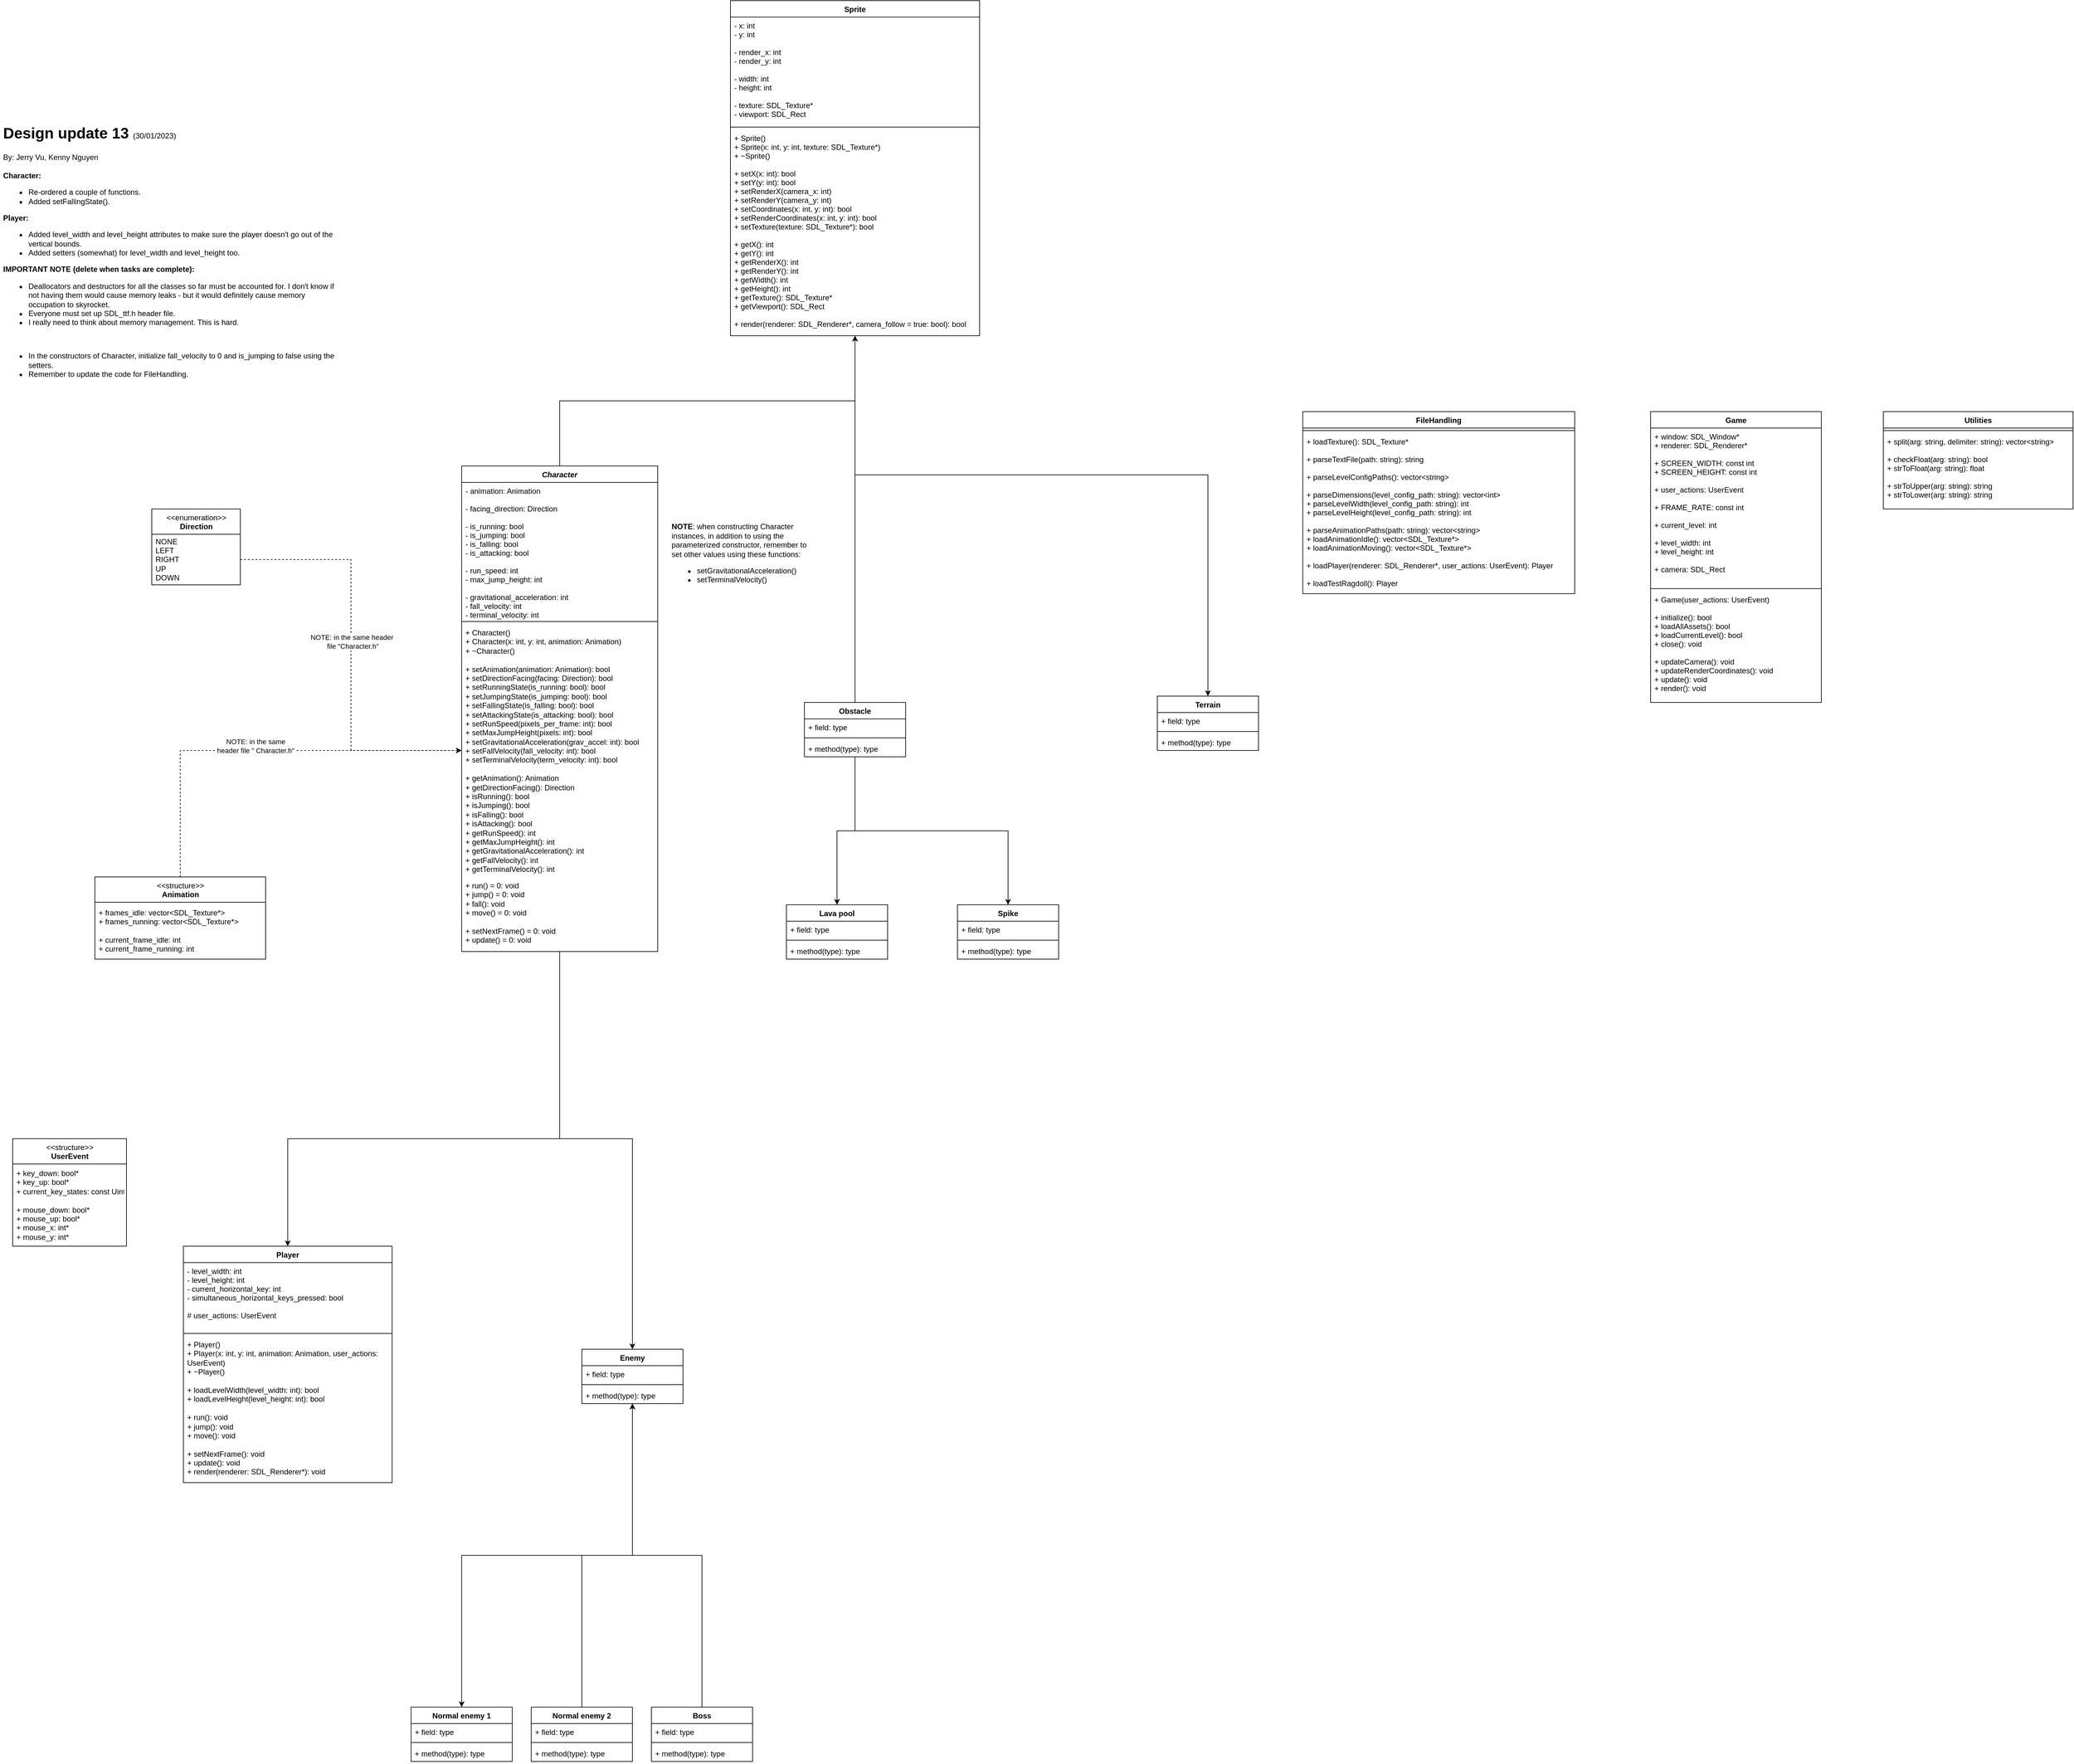 <mxfile version="20.8.11" type="device"><diagram id="c8oBW-qjvavsfD2tW6SP" name="Page-1"><mxGraphModel dx="2214" dy="1815" grid="1" gridSize="10" guides="1" tooltips="1" connect="1" arrows="1" fold="1" page="1" pageScale="1" pageWidth="827" pageHeight="1169" math="0" shadow="0"><root><mxCell id="0"/><mxCell id="1" parent="0"/><mxCell id="VmwZhY8e53boBmnFLK-E-12" style="edgeStyle=orthogonalEdgeStyle;rounded=0;orthogonalLoop=1;jettySize=auto;html=1;exitX=0.5;exitY=0;exitDx=0;exitDy=0;entryX=0.5;entryY=1;entryDx=0;entryDy=0;" parent="1" source="VmwZhY8e53boBmnFLK-E-6" target="VmwZhY8e53boBmnFLK-E-1" edge="1"><mxGeometry relative="1" as="geometry"/></mxCell><mxCell id="VmwZhY8e53boBmnFLK-E-29" style="edgeStyle=orthogonalEdgeStyle;rounded=0;orthogonalLoop=1;jettySize=auto;html=1;exitX=0.5;exitY=0;exitDx=0;exitDy=0;entryX=0.5;entryY=1;entryDx=0;entryDy=0;" parent="1" source="VmwZhY8e53boBmnFLK-E-24" target="VmwZhY8e53boBmnFLK-E-1" edge="1"><mxGeometry relative="1" as="geometry"/></mxCell><mxCell id="VmwZhY8e53boBmnFLK-E-44" style="edgeStyle=orthogonalEdgeStyle;rounded=0;orthogonalLoop=1;jettySize=auto;html=1;exitX=0.5;exitY=1;exitDx=0;exitDy=0;entryX=0.5;entryY=0;entryDx=0;entryDy=0;" parent="1" source="VmwZhY8e53boBmnFLK-E-1" target="VmwZhY8e53boBmnFLK-E-40" edge="1"><mxGeometry relative="1" as="geometry"><Array as="points"><mxPoint x="442" y="220"/><mxPoint x="1000" y="220"/></Array></mxGeometry></mxCell><mxCell id="VmwZhY8e53boBmnFLK-E-1" value="Sprite" style="swimlane;fontStyle=1;align=center;verticalAlign=top;childLayout=stackLayout;horizontal=1;startSize=26;horizontalStack=0;resizeParent=1;resizeParentMax=0;resizeLast=0;collapsible=1;marginBottom=0;" parent="1" vertex="1"><mxGeometry x="245" y="-530" width="394" height="530" as="geometry"/></mxCell><mxCell id="VmwZhY8e53boBmnFLK-E-2" value="- x: int&#10;- y: int&#10;&#10;- render_x: int&#10;- render_y: int&#10;&#10;- width: int&#10;- height: int&#10;&#10;- texture: SDL_Texture*&#10;- viewport: SDL_Rect&#10;" style="text;strokeColor=none;fillColor=none;align=left;verticalAlign=top;spacingLeft=4;spacingRight=4;overflow=hidden;rotatable=0;points=[[0,0.5],[1,0.5]];portConstraint=eastwest;" parent="VmwZhY8e53boBmnFLK-E-1" vertex="1"><mxGeometry y="26" width="394" height="170" as="geometry"/></mxCell><mxCell id="VmwZhY8e53boBmnFLK-E-3" value="" style="line;strokeWidth=1;fillColor=none;align=left;verticalAlign=middle;spacingTop=-1;spacingLeft=3;spacingRight=3;rotatable=0;labelPosition=right;points=[];portConstraint=eastwest;strokeColor=inherit;" parent="VmwZhY8e53boBmnFLK-E-1" vertex="1"><mxGeometry y="196" width="394" height="8" as="geometry"/></mxCell><mxCell id="VmwZhY8e53boBmnFLK-E-4" value="+ Sprite()&#10;+ Sprite(x: int, y: int, texture: SDL_Texture*)&#10;+ ~Sprite()&#10;&#10;+ setX(x: int): bool&#10;+ setY(y: int): bool&#10;+ setRenderX(camera_x: int)&#10;+ setRenderY(camera_y: int)&#10;+ setCoordinates(x: int, y: int): bool&#10;+ setRenderCoordinates(x: int, y: int): bool&#10;+ setTexture(texture: SDL_Texture*): bool&#10;&#10;+ getX(): int&#10;+ getY(): int&#10;+ getRenderX(): int&#10;+ getRenderY(): int&#10;+ getWidth(): int&#10;+ getHeight(): int&#10;+ getTexture(): SDL_Texture*&#10;+ getViewport(): SDL_Rect&#10;&#10;+ render(renderer: SDL_Renderer*, camera_follow = true: bool): bool" style="text;strokeColor=none;fillColor=none;align=left;verticalAlign=top;spacingLeft=4;spacingRight=4;overflow=hidden;rotatable=0;points=[[0,0.5],[1,0.5]];portConstraint=eastwest;" parent="VmwZhY8e53boBmnFLK-E-1" vertex="1"><mxGeometry y="204" width="394" height="326" as="geometry"/></mxCell><mxCell id="4V4R_JJYXWXnv9Hz5UKI-4" style="edgeStyle=orthogonalEdgeStyle;rounded=0;orthogonalLoop=1;jettySize=auto;html=1;entryX=0.5;entryY=0;entryDx=0;entryDy=0;" parent="1" source="VmwZhY8e53boBmnFLK-E-6" target="VmwZhY8e53boBmnFLK-E-14" edge="1"><mxGeometry relative="1" as="geometry"><mxPoint x="-240" y="1280" as="targetPoint"/><Array as="points"><mxPoint x="-25" y="1270"/><mxPoint x="-455" y="1270"/></Array></mxGeometry></mxCell><mxCell id="VmwZhY8e53boBmnFLK-E-6" value="Character" style="swimlane;fontStyle=3;align=center;verticalAlign=top;childLayout=stackLayout;horizontal=1;startSize=26;horizontalStack=0;resizeParent=1;resizeParentMax=0;resizeLast=0;collapsible=1;marginBottom=0;" parent="1" vertex="1"><mxGeometry x="-180" y="206" width="310" height="768" as="geometry"/></mxCell><mxCell id="VmwZhY8e53boBmnFLK-E-7" value="- animation: Animation&#10;&#10;- facing_direction: Direction&#10;&#10;- is_running: bool&#10;- is_jumping: bool&#10;- is_falling: bool&#10;- is_attacking: bool&#10;&#10;- run_speed: int&#10;- max_jump_height: int&#10;&#10;- gravitational_acceleration: int&#10;- fall_velocity: int&#10;- terminal_velocity: int" style="text;strokeColor=none;fillColor=none;align=left;verticalAlign=top;spacingLeft=4;spacingRight=4;overflow=hidden;rotatable=0;points=[[0,0.5],[1,0.5]];portConstraint=eastwest;" parent="VmwZhY8e53boBmnFLK-E-6" vertex="1"><mxGeometry y="26" width="310" height="216" as="geometry"/></mxCell><mxCell id="VmwZhY8e53boBmnFLK-E-8" value="" style="line;strokeWidth=1;fillColor=none;align=left;verticalAlign=middle;spacingTop=-1;spacingLeft=3;spacingRight=3;rotatable=0;labelPosition=right;points=[];portConstraint=eastwest;strokeColor=inherit;" parent="VmwZhY8e53boBmnFLK-E-6" vertex="1"><mxGeometry y="242" width="310" height="8" as="geometry"/></mxCell><mxCell id="vElbNnLoproLuncp5G4Q-2" value="+ Character()&#10;+ Character(x: int, y: int, animation: Animation)&#10;+ ~Character()&#10;&#10;+ setAnimation(animation: Animation): bool&#10;+ setDirectionFacing(facing: Direction): bool&#10;+ setRunningState(is_running: bool): bool&#10;+ setJumpingState(is_jumping: bool): bool&#10;+ setFallingState(is_falling: bool): bool&#10;+ setAttackingState(is_attacking: bool): bool&#10;+ setRunSpeed(pixels_per_frame: int): bool&#10;+ setMaxJumpHeight(pixels: int): bool&#10;+ setGravitationalAcceleration(grav_accel: int): bool&#10;+ setFallVelocity(fall_velocity: int): bool&#10;+ setTerminalVelocity(term_velocity: int): bool&#10;&#10;+ getAnimation(): Animation&#10;+ getDirectionFacing(): Direction&#10;+ isRunning(): bool&#10;+ isJumping(): bool&#10;+ isFalling(): bool&#10;+ isAttacking(): bool&#10;+ getRunSpeed(): int&#10;+ getMaxJumpHeight(): int&#10;+ getGravitationalAcceleration(): int&#10;+ getFallVelocity(): int&#10;+ getTerminalVelocity(): int" style="text;strokeColor=none;fillColor=none;align=left;verticalAlign=top;spacingLeft=4;spacingRight=4;overflow=hidden;rotatable=0;points=[[0,0.5],[1,0.5]];portConstraint=eastwest;whiteSpace=wrap;fontStyle=0" parent="VmwZhY8e53boBmnFLK-E-6" vertex="1"><mxGeometry y="250" width="310" height="400" as="geometry"/></mxCell><mxCell id="VmwZhY8e53boBmnFLK-E-9" value="+ run() = 0: void&#10;+ jump() = 0: void&#10;+ fall(): void&#10;+ move() = 0: void&#10;&#10;+ setNextFrame() = 0: void&#10;+ update() = 0: void" style="text;strokeColor=none;fillColor=none;align=left;verticalAlign=top;spacingLeft=4;spacingRight=4;overflow=hidden;rotatable=0;points=[[0,0.5],[1,0.5]];portConstraint=eastwest;whiteSpace=wrap;fontStyle=0" parent="VmwZhY8e53boBmnFLK-E-6" vertex="1"><mxGeometry y="650" width="310" height="118" as="geometry"/></mxCell><mxCell id="4V4R_JJYXWXnv9Hz5UKI-3" style="edgeStyle=orthogonalEdgeStyle;rounded=0;orthogonalLoop=1;jettySize=auto;html=1;entryX=0.5;entryY=0;entryDx=0;entryDy=0;" parent="1" source="VmwZhY8e53boBmnFLK-E-6" target="VmwZhY8e53boBmnFLK-E-18" edge="1"><mxGeometry relative="1" as="geometry"><Array as="points"><mxPoint x="-25" y="1270"/><mxPoint x="90" y="1270"/></Array></mxGeometry></mxCell><mxCell id="VmwZhY8e53boBmnFLK-E-14" value="Player" style="swimlane;fontStyle=1;align=center;verticalAlign=top;childLayout=stackLayout;horizontal=1;startSize=26;horizontalStack=0;resizeParent=1;resizeParentMax=0;resizeLast=0;collapsible=1;marginBottom=0;whiteSpace=wrap;" parent="1" vertex="1"><mxGeometry x="-620" y="1440" width="330" height="374" as="geometry"/></mxCell><mxCell id="VmwZhY8e53boBmnFLK-E-15" value="- level_width: int&#10;- level_height: int&#10;- current_horizontal_key: int&#10;- simultaneous_horizontal_keys_pressed: bool&#10;&#10;# user_actions: UserEvent" style="text;strokeColor=none;fillColor=none;align=left;verticalAlign=top;spacingLeft=4;spacingRight=4;overflow=hidden;rotatable=0;points=[[0,0.5],[1,0.5]];portConstraint=eastwest;" parent="VmwZhY8e53boBmnFLK-E-14" vertex="1"><mxGeometry y="26" width="330" height="108" as="geometry"/></mxCell><mxCell id="VmwZhY8e53boBmnFLK-E-16" value="" style="line;strokeWidth=1;fillColor=none;align=left;verticalAlign=middle;spacingTop=-1;spacingLeft=3;spacingRight=3;rotatable=0;labelPosition=right;points=[];portConstraint=eastwest;strokeColor=inherit;" parent="VmwZhY8e53boBmnFLK-E-14" vertex="1"><mxGeometry y="134" width="330" height="8" as="geometry"/></mxCell><mxCell id="VmwZhY8e53boBmnFLK-E-17" value="+ Player()&#10;+ Player(x: int, y: int, animation: Animation, user_actions: UserEvent)&#10;+ ~Player()&#10;&#10;+ loadLevelWidth(level_width: int): bool&#10;+ loadLevelHeight(level_height: int): bool&#10;&#10;+ run(): void&#10;+ jump(): void&#10;+ move(): void&#10;&#10;+ setNextFrame(): void&#10;+ update(): void&#10;+ render(renderer: SDL_Renderer*): void" style="text;strokeColor=none;fillColor=none;align=left;verticalAlign=top;spacingLeft=4;spacingRight=4;overflow=hidden;rotatable=0;points=[[0,0.5],[1,0.5]];portConstraint=eastwest;whiteSpace=wrap;fontStyle=0" parent="VmwZhY8e53boBmnFLK-E-14" vertex="1"><mxGeometry y="142" width="330" height="232" as="geometry"/></mxCell><mxCell id="VmwZhY8e53boBmnFLK-E-58" style="edgeStyle=orthogonalEdgeStyle;rounded=0;orthogonalLoop=1;jettySize=auto;html=1;exitX=0.5;exitY=0;exitDx=0;exitDy=0;entryX=0.5;entryY=1;entryDx=0;entryDy=0;" parent="1" source="VmwZhY8e53boBmnFLK-E-49" target="VmwZhY8e53boBmnFLK-E-18" edge="1"><mxGeometry relative="1" as="geometry"/></mxCell><mxCell id="VmwZhY8e53boBmnFLK-E-65" style="edgeStyle=orthogonalEdgeStyle;rounded=0;orthogonalLoop=1;jettySize=auto;html=1;exitX=0.5;exitY=0;exitDx=0;exitDy=0;entryX=0.5;entryY=1;entryDx=0;entryDy=0;" parent="1" source="VmwZhY8e53boBmnFLK-E-61" target="VmwZhY8e53boBmnFLK-E-18" edge="1"><mxGeometry relative="1" as="geometry"/></mxCell><mxCell id="VmwZhY8e53boBmnFLK-E-74" style="edgeStyle=orthogonalEdgeStyle;rounded=0;orthogonalLoop=1;jettySize=auto;html=1;exitX=0.5;exitY=1;exitDx=0;exitDy=0;entryX=0.5;entryY=0;entryDx=0;entryDy=0;" parent="1" source="VmwZhY8e53boBmnFLK-E-18" target="VmwZhY8e53boBmnFLK-E-45" edge="1"><mxGeometry relative="1" as="geometry"/></mxCell><mxCell id="VmwZhY8e53boBmnFLK-E-18" value="Enemy" style="swimlane;fontStyle=1;align=center;verticalAlign=top;childLayout=stackLayout;horizontal=1;startSize=26;horizontalStack=0;resizeParent=1;resizeParentMax=0;resizeLast=0;collapsible=1;marginBottom=0;" parent="1" vertex="1"><mxGeometry x="10" y="1603" width="160" height="86" as="geometry"/></mxCell><mxCell id="VmwZhY8e53boBmnFLK-E-19" value="+ field: type" style="text;strokeColor=none;fillColor=none;align=left;verticalAlign=top;spacingLeft=4;spacingRight=4;overflow=hidden;rotatable=0;points=[[0,0.5],[1,0.5]];portConstraint=eastwest;" parent="VmwZhY8e53boBmnFLK-E-18" vertex="1"><mxGeometry y="26" width="160" height="26" as="geometry"/></mxCell><mxCell id="VmwZhY8e53boBmnFLK-E-20" value="" style="line;strokeWidth=1;fillColor=none;align=left;verticalAlign=middle;spacingTop=-1;spacingLeft=3;spacingRight=3;rotatable=0;labelPosition=right;points=[];portConstraint=eastwest;strokeColor=inherit;" parent="VmwZhY8e53boBmnFLK-E-18" vertex="1"><mxGeometry y="52" width="160" height="8" as="geometry"/></mxCell><mxCell id="VmwZhY8e53boBmnFLK-E-21" value="+ method(type): type" style="text;strokeColor=none;fillColor=none;align=left;verticalAlign=top;spacingLeft=4;spacingRight=4;overflow=hidden;rotatable=0;points=[[0,0.5],[1,0.5]];portConstraint=eastwest;" parent="VmwZhY8e53boBmnFLK-E-18" vertex="1"><mxGeometry y="60" width="160" height="26" as="geometry"/></mxCell><mxCell id="VmwZhY8e53boBmnFLK-E-38" style="edgeStyle=orthogonalEdgeStyle;rounded=0;orthogonalLoop=1;jettySize=auto;html=1;exitX=0.5;exitY=1;exitDx=0;exitDy=0;entryX=0.5;entryY=0;entryDx=0;entryDy=0;" parent="1" source="VmwZhY8e53boBmnFLK-E-24" target="VmwZhY8e53boBmnFLK-E-30" edge="1"><mxGeometry relative="1" as="geometry"/></mxCell><mxCell id="VmwZhY8e53boBmnFLK-E-39" style="edgeStyle=orthogonalEdgeStyle;rounded=0;orthogonalLoop=1;jettySize=auto;html=1;exitX=0.5;exitY=1;exitDx=0;exitDy=0;" parent="1" source="VmwZhY8e53boBmnFLK-E-24" target="VmwZhY8e53boBmnFLK-E-34" edge="1"><mxGeometry relative="1" as="geometry"/></mxCell><mxCell id="VmwZhY8e53boBmnFLK-E-24" value="Obstacle" style="swimlane;fontStyle=1;align=center;verticalAlign=top;childLayout=stackLayout;horizontal=1;startSize=26;horizontalStack=0;resizeParent=1;resizeParentMax=0;resizeLast=0;collapsible=1;marginBottom=0;" parent="1" vertex="1"><mxGeometry x="362" y="580" width="160" height="86" as="geometry"/></mxCell><mxCell id="VmwZhY8e53boBmnFLK-E-25" value="+ field: type" style="text;strokeColor=none;fillColor=none;align=left;verticalAlign=top;spacingLeft=4;spacingRight=4;overflow=hidden;rotatable=0;points=[[0,0.5],[1,0.5]];portConstraint=eastwest;" parent="VmwZhY8e53boBmnFLK-E-24" vertex="1"><mxGeometry y="26" width="160" height="26" as="geometry"/></mxCell><mxCell id="VmwZhY8e53boBmnFLK-E-26" value="" style="line;strokeWidth=1;fillColor=none;align=left;verticalAlign=middle;spacingTop=-1;spacingLeft=3;spacingRight=3;rotatable=0;labelPosition=right;points=[];portConstraint=eastwest;strokeColor=inherit;" parent="VmwZhY8e53boBmnFLK-E-24" vertex="1"><mxGeometry y="52" width="160" height="8" as="geometry"/></mxCell><mxCell id="VmwZhY8e53boBmnFLK-E-27" value="+ method(type): type" style="text;strokeColor=none;fillColor=none;align=left;verticalAlign=top;spacingLeft=4;spacingRight=4;overflow=hidden;rotatable=0;points=[[0,0.5],[1,0.5]];portConstraint=eastwest;" parent="VmwZhY8e53boBmnFLK-E-24" vertex="1"><mxGeometry y="60" width="160" height="26" as="geometry"/></mxCell><mxCell id="VmwZhY8e53boBmnFLK-E-30" value="Lava pool" style="swimlane;fontStyle=1;align=center;verticalAlign=top;childLayout=stackLayout;horizontal=1;startSize=26;horizontalStack=0;resizeParent=1;resizeParentMax=0;resizeLast=0;collapsible=1;marginBottom=0;" parent="1" vertex="1"><mxGeometry x="333.5" y="900" width="160" height="86" as="geometry"/></mxCell><mxCell id="VmwZhY8e53boBmnFLK-E-31" value="+ field: type" style="text;strokeColor=none;fillColor=none;align=left;verticalAlign=top;spacingLeft=4;spacingRight=4;overflow=hidden;rotatable=0;points=[[0,0.5],[1,0.5]];portConstraint=eastwest;" parent="VmwZhY8e53boBmnFLK-E-30" vertex="1"><mxGeometry y="26" width="160" height="26" as="geometry"/></mxCell><mxCell id="VmwZhY8e53boBmnFLK-E-32" value="" style="line;strokeWidth=1;fillColor=none;align=left;verticalAlign=middle;spacingTop=-1;spacingLeft=3;spacingRight=3;rotatable=0;labelPosition=right;points=[];portConstraint=eastwest;strokeColor=inherit;" parent="VmwZhY8e53boBmnFLK-E-30" vertex="1"><mxGeometry y="52" width="160" height="8" as="geometry"/></mxCell><mxCell id="VmwZhY8e53boBmnFLK-E-33" value="+ method(type): type" style="text;strokeColor=none;fillColor=none;align=left;verticalAlign=top;spacingLeft=4;spacingRight=4;overflow=hidden;rotatable=0;points=[[0,0.5],[1,0.5]];portConstraint=eastwest;" parent="VmwZhY8e53boBmnFLK-E-30" vertex="1"><mxGeometry y="60" width="160" height="26" as="geometry"/></mxCell><mxCell id="VmwZhY8e53boBmnFLK-E-34" value="Spike" style="swimlane;fontStyle=1;align=center;verticalAlign=top;childLayout=stackLayout;horizontal=1;startSize=26;horizontalStack=0;resizeParent=1;resizeParentMax=0;resizeLast=0;collapsible=1;marginBottom=0;" parent="1" vertex="1"><mxGeometry x="604" y="900" width="160" height="86" as="geometry"/></mxCell><mxCell id="VmwZhY8e53boBmnFLK-E-35" value="+ field: type" style="text;strokeColor=none;fillColor=none;align=left;verticalAlign=top;spacingLeft=4;spacingRight=4;overflow=hidden;rotatable=0;points=[[0,0.5],[1,0.5]];portConstraint=eastwest;" parent="VmwZhY8e53boBmnFLK-E-34" vertex="1"><mxGeometry y="26" width="160" height="26" as="geometry"/></mxCell><mxCell id="VmwZhY8e53boBmnFLK-E-36" value="" style="line;strokeWidth=1;fillColor=none;align=left;verticalAlign=middle;spacingTop=-1;spacingLeft=3;spacingRight=3;rotatable=0;labelPosition=right;points=[];portConstraint=eastwest;strokeColor=inherit;" parent="VmwZhY8e53boBmnFLK-E-34" vertex="1"><mxGeometry y="52" width="160" height="8" as="geometry"/></mxCell><mxCell id="VmwZhY8e53boBmnFLK-E-37" value="+ method(type): type" style="text;strokeColor=none;fillColor=none;align=left;verticalAlign=top;spacingLeft=4;spacingRight=4;overflow=hidden;rotatable=0;points=[[0,0.5],[1,0.5]];portConstraint=eastwest;" parent="VmwZhY8e53boBmnFLK-E-34" vertex="1"><mxGeometry y="60" width="160" height="26" as="geometry"/></mxCell><mxCell id="VmwZhY8e53boBmnFLK-E-40" value="Terrain" style="swimlane;fontStyle=1;align=center;verticalAlign=top;childLayout=stackLayout;horizontal=1;startSize=26;horizontalStack=0;resizeParent=1;resizeParentMax=0;resizeLast=0;collapsible=1;marginBottom=0;" parent="1" vertex="1"><mxGeometry x="920" y="570" width="160" height="86" as="geometry"/></mxCell><mxCell id="VmwZhY8e53boBmnFLK-E-41" value="+ field: type" style="text;strokeColor=none;fillColor=none;align=left;verticalAlign=top;spacingLeft=4;spacingRight=4;overflow=hidden;rotatable=0;points=[[0,0.5],[1,0.5]];portConstraint=eastwest;" parent="VmwZhY8e53boBmnFLK-E-40" vertex="1"><mxGeometry y="26" width="160" height="26" as="geometry"/></mxCell><mxCell id="VmwZhY8e53boBmnFLK-E-42" value="" style="line;strokeWidth=1;fillColor=none;align=left;verticalAlign=middle;spacingTop=-1;spacingLeft=3;spacingRight=3;rotatable=0;labelPosition=right;points=[];portConstraint=eastwest;strokeColor=inherit;" parent="VmwZhY8e53boBmnFLK-E-40" vertex="1"><mxGeometry y="52" width="160" height="8" as="geometry"/></mxCell><mxCell id="VmwZhY8e53boBmnFLK-E-43" value="+ method(type): type" style="text;strokeColor=none;fillColor=none;align=left;verticalAlign=top;spacingLeft=4;spacingRight=4;overflow=hidden;rotatable=0;points=[[0,0.5],[1,0.5]];portConstraint=eastwest;" parent="VmwZhY8e53boBmnFLK-E-40" vertex="1"><mxGeometry y="60" width="160" height="26" as="geometry"/></mxCell><mxCell id="VmwZhY8e53boBmnFLK-E-45" value="Normal enemy 1" style="swimlane;fontStyle=1;align=center;verticalAlign=top;childLayout=stackLayout;horizontal=1;startSize=26;horizontalStack=0;resizeParent=1;resizeParentMax=0;resizeLast=0;collapsible=1;marginBottom=0;" parent="1" vertex="1"><mxGeometry x="-260" y="2169" width="160" height="86" as="geometry"/></mxCell><mxCell id="VmwZhY8e53boBmnFLK-E-46" value="+ field: type" style="text;strokeColor=none;fillColor=none;align=left;verticalAlign=top;spacingLeft=4;spacingRight=4;overflow=hidden;rotatable=0;points=[[0,0.5],[1,0.5]];portConstraint=eastwest;" parent="VmwZhY8e53boBmnFLK-E-45" vertex="1"><mxGeometry y="26" width="160" height="26" as="geometry"/></mxCell><mxCell id="VmwZhY8e53boBmnFLK-E-47" value="" style="line;strokeWidth=1;fillColor=none;align=left;verticalAlign=middle;spacingTop=-1;spacingLeft=3;spacingRight=3;rotatable=0;labelPosition=right;points=[];portConstraint=eastwest;strokeColor=inherit;" parent="VmwZhY8e53boBmnFLK-E-45" vertex="1"><mxGeometry y="52" width="160" height="8" as="geometry"/></mxCell><mxCell id="VmwZhY8e53boBmnFLK-E-48" value="+ method(type): type" style="text;strokeColor=none;fillColor=none;align=left;verticalAlign=top;spacingLeft=4;spacingRight=4;overflow=hidden;rotatable=0;points=[[0,0.5],[1,0.5]];portConstraint=eastwest;" parent="VmwZhY8e53boBmnFLK-E-45" vertex="1"><mxGeometry y="60" width="160" height="26" as="geometry"/></mxCell><mxCell id="VmwZhY8e53boBmnFLK-E-49" value="Normal enemy 2" style="swimlane;fontStyle=1;align=center;verticalAlign=top;childLayout=stackLayout;horizontal=1;startSize=26;horizontalStack=0;resizeParent=1;resizeParentMax=0;resizeLast=0;collapsible=1;marginBottom=0;" parent="1" vertex="1"><mxGeometry x="-70" y="2169" width="160" height="86" as="geometry"/></mxCell><mxCell id="VmwZhY8e53boBmnFLK-E-50" value="+ field: type" style="text;strokeColor=none;fillColor=none;align=left;verticalAlign=top;spacingLeft=4;spacingRight=4;overflow=hidden;rotatable=0;points=[[0,0.5],[1,0.5]];portConstraint=eastwest;" parent="VmwZhY8e53boBmnFLK-E-49" vertex="1"><mxGeometry y="26" width="160" height="26" as="geometry"/></mxCell><mxCell id="VmwZhY8e53boBmnFLK-E-51" value="" style="line;strokeWidth=1;fillColor=none;align=left;verticalAlign=middle;spacingTop=-1;spacingLeft=3;spacingRight=3;rotatable=0;labelPosition=right;points=[];portConstraint=eastwest;strokeColor=inherit;" parent="VmwZhY8e53boBmnFLK-E-49" vertex="1"><mxGeometry y="52" width="160" height="8" as="geometry"/></mxCell><mxCell id="VmwZhY8e53boBmnFLK-E-52" value="+ method(type): type" style="text;strokeColor=none;fillColor=none;align=left;verticalAlign=top;spacingLeft=4;spacingRight=4;overflow=hidden;rotatable=0;points=[[0,0.5],[1,0.5]];portConstraint=eastwest;" parent="VmwZhY8e53boBmnFLK-E-49" vertex="1"><mxGeometry y="60" width="160" height="26" as="geometry"/></mxCell><mxCell id="VmwZhY8e53boBmnFLK-E-61" value="Boss" style="swimlane;fontStyle=1;align=center;verticalAlign=top;childLayout=stackLayout;horizontal=1;startSize=26;horizontalStack=0;resizeParent=1;resizeParentMax=0;resizeLast=0;collapsible=1;marginBottom=0;" parent="1" vertex="1"><mxGeometry x="120" y="2169" width="160" height="86" as="geometry"/></mxCell><mxCell id="VmwZhY8e53boBmnFLK-E-62" value="+ field: type" style="text;strokeColor=none;fillColor=none;align=left;verticalAlign=top;spacingLeft=4;spacingRight=4;overflow=hidden;rotatable=0;points=[[0,0.5],[1,0.5]];portConstraint=eastwest;" parent="VmwZhY8e53boBmnFLK-E-61" vertex="1"><mxGeometry y="26" width="160" height="26" as="geometry"/></mxCell><mxCell id="VmwZhY8e53boBmnFLK-E-63" value="" style="line;strokeWidth=1;fillColor=none;align=left;verticalAlign=middle;spacingTop=-1;spacingLeft=3;spacingRight=3;rotatable=0;labelPosition=right;points=[];portConstraint=eastwest;strokeColor=inherit;" parent="VmwZhY8e53boBmnFLK-E-61" vertex="1"><mxGeometry y="52" width="160" height="8" as="geometry"/></mxCell><mxCell id="VmwZhY8e53boBmnFLK-E-64" value="+ method(type): type" style="text;strokeColor=none;fillColor=none;align=left;verticalAlign=top;spacingLeft=4;spacingRight=4;overflow=hidden;rotatable=0;points=[[0,0.5],[1,0.5]];portConstraint=eastwest;" parent="VmwZhY8e53boBmnFLK-E-61" vertex="1"><mxGeometry y="60" width="160" height="26" as="geometry"/></mxCell><mxCell id="VmwZhY8e53boBmnFLK-E-66" value="FileHandling" style="swimlane;fontStyle=1;align=center;verticalAlign=top;childLayout=stackLayout;horizontal=1;startSize=26;horizontalStack=0;resizeParent=1;resizeParentMax=0;resizeLast=0;collapsible=1;marginBottom=0;" parent="1" vertex="1"><mxGeometry x="1150" y="120" width="430" height="288" as="geometry"/></mxCell><mxCell id="VmwZhY8e53boBmnFLK-E-68" value="" style="line;strokeWidth=1;fillColor=none;align=left;verticalAlign=middle;spacingTop=-1;spacingLeft=3;spacingRight=3;rotatable=0;labelPosition=right;points=[];portConstraint=eastwest;strokeColor=inherit;" parent="VmwZhY8e53boBmnFLK-E-66" vertex="1"><mxGeometry y="26" width="430" height="8" as="geometry"/></mxCell><mxCell id="VmwZhY8e53boBmnFLK-E-69" value="+ loadTexture(): SDL_Texture*&#10;&#10;+ parseTextFile(path: string): string&#10;&#10;+ parseLevelConfigPaths(): vector&lt;string&gt;&#10;&#10;+ parseDimensions(level_config_path: string): vector&lt;int&gt;&#10;+ parseLevelWidth(level_config_path: string): int&#10;+ parseLevelHeight(level_config_path: string): int&#10;&#10;+ parseAnimationPaths(path: string): vector&lt;string&gt;&#10;+ loadAnimationIdle(): vector&lt;SDL_Texture*&gt;&#10;+ loadAnimationMoving(): vector&lt;SDL_Texture*&gt;&#10;&#10;+ loadPlayer(renderer: SDL_Renderer*, user_actions: UserEvent): Player&#10;&#10;+ loadTestRagdoll(): Player&#10;" style="text;strokeColor=none;fillColor=none;align=left;verticalAlign=top;spacingLeft=4;spacingRight=4;overflow=hidden;rotatable=0;points=[[0,0.5],[1,0.5]];portConstraint=eastwest;" parent="VmwZhY8e53boBmnFLK-E-66" vertex="1"><mxGeometry y="34" width="430" height="254" as="geometry"/></mxCell><mxCell id="VmwZhY8e53boBmnFLK-E-70" value="Game" style="swimlane;fontStyle=1;align=center;verticalAlign=top;childLayout=stackLayout;horizontal=1;startSize=26;horizontalStack=0;resizeParent=1;resizeParentMax=0;resizeLast=0;collapsible=1;marginBottom=0;" parent="1" vertex="1"><mxGeometry x="1700" y="120" width="270" height="460" as="geometry"/></mxCell><mxCell id="VmwZhY8e53boBmnFLK-E-71" value="+ window: SDL_Window*&#10;+ renderer: SDL_Renderer*&#10;&#10;+ SCREEN_WIDTH: const int&#10;+ SCREEN_HEIGHT: const int&#10;&#10;+ user_actions: UserEvent&#10;&#10;+ FRAME_RATE: const int&#10;&#10;+ current_level: int&#10;&#10;+ level_width: int&#10;+ level_height: int&#10;&#10;+ camera: SDL_Rect&#10;" style="text;strokeColor=none;fillColor=none;align=left;verticalAlign=top;spacingLeft=4;spacingRight=4;overflow=hidden;rotatable=0;points=[[0,0.5],[1,0.5]];portConstraint=eastwest;" parent="VmwZhY8e53boBmnFLK-E-70" vertex="1"><mxGeometry y="26" width="270" height="250" as="geometry"/></mxCell><mxCell id="VmwZhY8e53boBmnFLK-E-72" value="" style="line;strokeWidth=1;fillColor=none;align=left;verticalAlign=middle;spacingTop=-1;spacingLeft=3;spacingRight=3;rotatable=0;labelPosition=right;points=[];portConstraint=eastwest;strokeColor=inherit;" parent="VmwZhY8e53boBmnFLK-E-70" vertex="1"><mxGeometry y="276" width="270" height="8" as="geometry"/></mxCell><mxCell id="VmwZhY8e53boBmnFLK-E-73" value="+ Game(user_actions: UserEvent)&#10;&#10;+ initialize(): bool&#10;+ loadAllAssets(): bool&#10;+ loadCurrentLevel(): bool&#10;+ close(): void&#10;&#10;+ updateCamera(): void&#10;+ updateRenderCoordinates(): void&#10;+ update(): void&#10;+ render(): void" style="text;strokeColor=none;fillColor=none;align=left;verticalAlign=top;spacingLeft=4;spacingRight=4;overflow=hidden;rotatable=0;points=[[0,0.5],[1,0.5]];portConstraint=eastwest;" parent="VmwZhY8e53boBmnFLK-E-70" vertex="1"><mxGeometry y="284" width="270" height="176" as="geometry"/></mxCell><mxCell id="3EYU0iMUAdLwsTVJCIpS-1" value="Utilities" style="swimlane;fontStyle=1;align=center;verticalAlign=top;childLayout=stackLayout;horizontal=1;startSize=26;horizontalStack=0;resizeParent=1;resizeParentMax=0;resizeLast=0;collapsible=1;marginBottom=0;" parent="1" vertex="1"><mxGeometry x="2068" y="120" width="300" height="154" as="geometry"/></mxCell><mxCell id="3EYU0iMUAdLwsTVJCIpS-3" value="" style="line;strokeWidth=1;fillColor=none;align=left;verticalAlign=middle;spacingTop=-1;spacingLeft=3;spacingRight=3;rotatable=0;labelPosition=right;points=[];portConstraint=eastwest;strokeColor=inherit;" parent="3EYU0iMUAdLwsTVJCIpS-1" vertex="1"><mxGeometry y="26" width="300" height="8" as="geometry"/></mxCell><mxCell id="3EYU0iMUAdLwsTVJCIpS-4" value="+ split(arg: string, delimiter: string): vector&lt;string&gt; &#10;&#10;+ checkFloat(arg: string): bool&#10;+ strToFloat(arg: string): float&#10;&#10;+ strToUpper(arg: string): string&#10;+ strToLower(arg: string): string" style="text;strokeColor=none;fillColor=none;align=left;verticalAlign=top;spacingLeft=4;spacingRight=4;overflow=hidden;rotatable=0;points=[[0,0.5],[1,0.5]];portConstraint=eastwest;" parent="3EYU0iMUAdLwsTVJCIpS-1" vertex="1"><mxGeometry y="34" width="300" height="120" as="geometry"/></mxCell><mxCell id="vElbNnLoproLuncp5G4Q-1" value="&lt;h1&gt;Design update 13&amp;nbsp;&lt;span style=&quot;font-weight: normal;&quot;&gt;&lt;font style=&quot;font-size: 12px;&quot;&gt;(30/01/2023)&lt;/font&gt;&lt;/span&gt;&lt;/h1&gt;&lt;div&gt;&lt;span style=&quot;font-weight: normal;&quot;&gt;&lt;font style=&quot;font-size: 12px;&quot;&gt;By: Jerry Vu, Kenny Nguyen&lt;/font&gt;&lt;/span&gt;&lt;/div&gt;&lt;div&gt;&lt;br&gt;&lt;/div&gt;&lt;div&gt;&lt;b&gt;Character:&lt;/b&gt;&lt;/div&gt;&lt;div&gt;&lt;ul&gt;&lt;li&gt;Re-ordered a couple of functions.&lt;/li&gt;&lt;li&gt;Added setFallingState().&lt;/li&gt;&lt;/ul&gt;&lt;div&gt;&lt;b&gt;Player:&lt;/b&gt;&lt;/div&gt;&lt;/div&gt;&lt;div&gt;&lt;ul&gt;&lt;li&gt;Added level_width and level_height attributes to make sure the player doesn't go out of the vertical bounds.&amp;nbsp;&lt;/li&gt;&lt;li&gt;Added setters (somewhat) for level_width and level_height too.&lt;/li&gt;&lt;/ul&gt;&lt;/div&gt;&lt;div&gt;&lt;div&gt;&lt;b&gt;IMPORTANT NOTE (delete when tasks are complete):&lt;/b&gt;&lt;/div&gt;&lt;div&gt;&lt;ul&gt;&lt;li&gt;Deallocators and destructors for all the classes so far must be accounted for. I don't know if not having them would cause memory leaks - but it would definitely cause memory occupation to skyrocket.&lt;/li&gt;&lt;li&gt;Everyone must set up SDL_ttf.h header file.&lt;/li&gt;&lt;li&gt;I really need to think about memory management. This is hard.&lt;/li&gt;&lt;/ul&gt;&lt;div&gt;&lt;br&gt;&lt;/div&gt;&lt;ul&gt;&lt;li&gt;In the constructors of Character, initialize fall_velocity to 0 and is_jumping to false using the setters.&lt;/li&gt;&lt;li&gt;Remember to update the code for FileHandling.&lt;/li&gt;&lt;/ul&gt;&lt;b&gt;&lt;/b&gt;&lt;/div&gt;&lt;/div&gt;" style="text;html=1;strokeColor=none;fillColor=none;spacing=5;spacingTop=-20;whiteSpace=wrap;overflow=hidden;rounded=0;" parent="1" vertex="1"><mxGeometry x="-910" y="-340" width="540" height="650" as="geometry"/></mxCell><mxCell id="lXeaLF6-XfjT0-nt_kbf-1" value="&amp;lt;&amp;lt;enumeration&amp;gt;&amp;gt;&lt;br&gt;&lt;b&gt;Direction&lt;/b&gt;" style="swimlane;fontStyle=0;align=center;verticalAlign=top;childLayout=stackLayout;horizontal=1;startSize=40;horizontalStack=0;resizeParent=1;resizeParentMax=0;resizeLast=0;collapsible=0;marginBottom=0;html=1;" parent="1" vertex="1"><mxGeometry x="-670" y="274" width="140" height="120" as="geometry"/></mxCell><mxCell id="lXeaLF6-XfjT0-nt_kbf-2" value="NONE&lt;br&gt;LEFT&amp;nbsp;&lt;br&gt;RIGHT&lt;br&gt;UP&lt;br&gt;DOWN" style="text;html=1;strokeColor=none;fillColor=none;align=left;verticalAlign=middle;spacingLeft=4;spacingRight=4;overflow=hidden;rotatable=0;points=[[0,0.5],[1,0.5]];portConstraint=eastwest;" parent="lXeaLF6-XfjT0-nt_kbf-1" vertex="1"><mxGeometry y="40" width="140" height="80" as="geometry"/></mxCell><mxCell id="lXeaLF6-XfjT0-nt_kbf-4" style="edgeStyle=orthogonalEdgeStyle;rounded=0;orthogonalLoop=1;jettySize=auto;html=1;exitX=1;exitY=0.5;exitDx=0;exitDy=0;entryX=0;entryY=0.5;entryDx=0;entryDy=0;endArrow=none;endFill=0;dashed=1;" parent="1" source="lXeaLF6-XfjT0-nt_kbf-2" target="vElbNnLoproLuncp5G4Q-2" edge="1"><mxGeometry relative="1" as="geometry"/></mxCell><mxCell id="lXeaLF6-XfjT0-nt_kbf-6" value="NOTE: in the same header&lt;br&gt;&amp;nbsp;file &quot;Character.h&quot;" style="edgeLabel;html=1;align=center;verticalAlign=middle;resizable=0;points=[];" parent="lXeaLF6-XfjT0-nt_kbf-4" vertex="1" connectable="0"><mxGeometry x="-0.09" y="1" relative="1" as="geometry"><mxPoint y="8" as="offset"/></mxGeometry></mxCell><mxCell id="lXeaLF6-XfjT0-nt_kbf-15" value="&amp;lt;&amp;lt;structure&amp;gt;&amp;gt;&lt;br&gt;&lt;b&gt;UserEvent&lt;/b&gt;" style="swimlane;fontStyle=0;align=center;verticalAlign=top;childLayout=stackLayout;horizontal=1;startSize=40;horizontalStack=0;resizeParent=1;resizeParentMax=0;resizeLast=0;collapsible=0;marginBottom=0;html=1;" parent="1" vertex="1"><mxGeometry x="-890" y="1270" width="180" height="170" as="geometry"/></mxCell><mxCell id="lXeaLF6-XfjT0-nt_kbf-16" value="+ key_down: bool*&lt;br&gt;+ key_up: bool*&lt;br&gt;+ current_key_states: const Uint8*&lt;br&gt;&lt;br&gt;+ mouse_down: bool*&lt;br&gt;+ mouse_up: bool*&lt;br&gt;+ mouse_x: int*&lt;br&gt;+ mouse_y: int*" style="text;html=1;strokeColor=none;fillColor=none;align=left;verticalAlign=middle;spacingLeft=4;spacingRight=4;overflow=hidden;rotatable=0;points=[[0,0.5],[1,0.5]];portConstraint=eastwest;" parent="lXeaLF6-XfjT0-nt_kbf-15" vertex="1"><mxGeometry y="40" width="180" height="130" as="geometry"/></mxCell><mxCell id="AM3T1dJHH1H4mvFQgyUS-1" style="edgeStyle=orthogonalEdgeStyle;rounded=0;orthogonalLoop=1;jettySize=auto;html=1;exitX=0.5;exitY=0;exitDx=0;exitDy=0;entryX=0;entryY=0.5;entryDx=0;entryDy=0;dashed=1;" edge="1" parent="1" source="Vs5cL1D6ZM2CkSQ65WTO-1" target="vElbNnLoproLuncp5G4Q-2"><mxGeometry relative="1" as="geometry"/></mxCell><mxCell id="AM3T1dJHH1H4mvFQgyUS-2" value="NOTE: in the same &lt;br&gt;header file &quot; Character.h&quot;" style="edgeLabel;html=1;align=center;verticalAlign=middle;resizable=0;points=[];" vertex="1" connectable="0" parent="AM3T1dJHH1H4mvFQgyUS-1"><mxGeometry x="-0.012" y="7" relative="1" as="geometry"><mxPoint as="offset"/></mxGeometry></mxCell><mxCell id="Vs5cL1D6ZM2CkSQ65WTO-1" value="&amp;lt;&amp;lt;structure&amp;gt;&amp;gt;&lt;br&gt;&lt;b&gt;Animation&lt;/b&gt;" style="swimlane;fontStyle=0;align=center;verticalAlign=top;childLayout=stackLayout;horizontal=1;startSize=40;horizontalStack=0;resizeParent=1;resizeParentMax=0;resizeLast=0;collapsible=0;marginBottom=0;html=1;" parent="1" vertex="1"><mxGeometry x="-760" y="856" width="270" height="130" as="geometry"/></mxCell><mxCell id="Vs5cL1D6ZM2CkSQ65WTO-2" value="+ frames_idle: vector&amp;lt;SDL_Texture*&amp;gt;&lt;br&gt;+ frames_running: vector&amp;lt;SDL_Texture*&amp;gt;&lt;br&gt;&lt;br&gt;+ current_frame_idle: int&lt;br&gt;+ current_frame_running: int" style="text;html=1;strokeColor=none;fillColor=none;align=left;verticalAlign=middle;spacingLeft=4;spacingRight=4;overflow=hidden;rotatable=0;points=[[0,0.5],[1,0.5]];portConstraint=eastwest;" parent="Vs5cL1D6ZM2CkSQ65WTO-1" vertex="1"><mxGeometry y="40" width="270" height="90" as="geometry"/></mxCell><mxCell id="flxTMEzclx2c-ql4oT-0-2" value="NOTE&lt;span style=&quot;font-weight: normal;&quot;&gt;: when constructing Character instances, in addition to using the parameterized constructor, remember to set other values using these functions:&lt;/span&gt;&lt;br&gt;&lt;ul style=&quot;font-weight: normal;&quot;&gt;&lt;li&gt;&lt;span style=&quot;font-weight: normal;&quot;&gt;setGravitationalAcceleration()&lt;/span&gt;&lt;/li&gt;&lt;li&gt;&lt;span style=&quot;font-weight: normal;&quot;&gt;setTerminalVelocity()&lt;/span&gt;&lt;/li&gt;&lt;/ul&gt;" style="text;html=1;strokeColor=none;fillColor=none;align=left;verticalAlign=middle;whiteSpace=wrap;rounded=0;fontStyle=1" parent="1" vertex="1"><mxGeometry x="150" y="270" width="230" height="160" as="geometry"/></mxCell></root></mxGraphModel></diagram></mxfile>